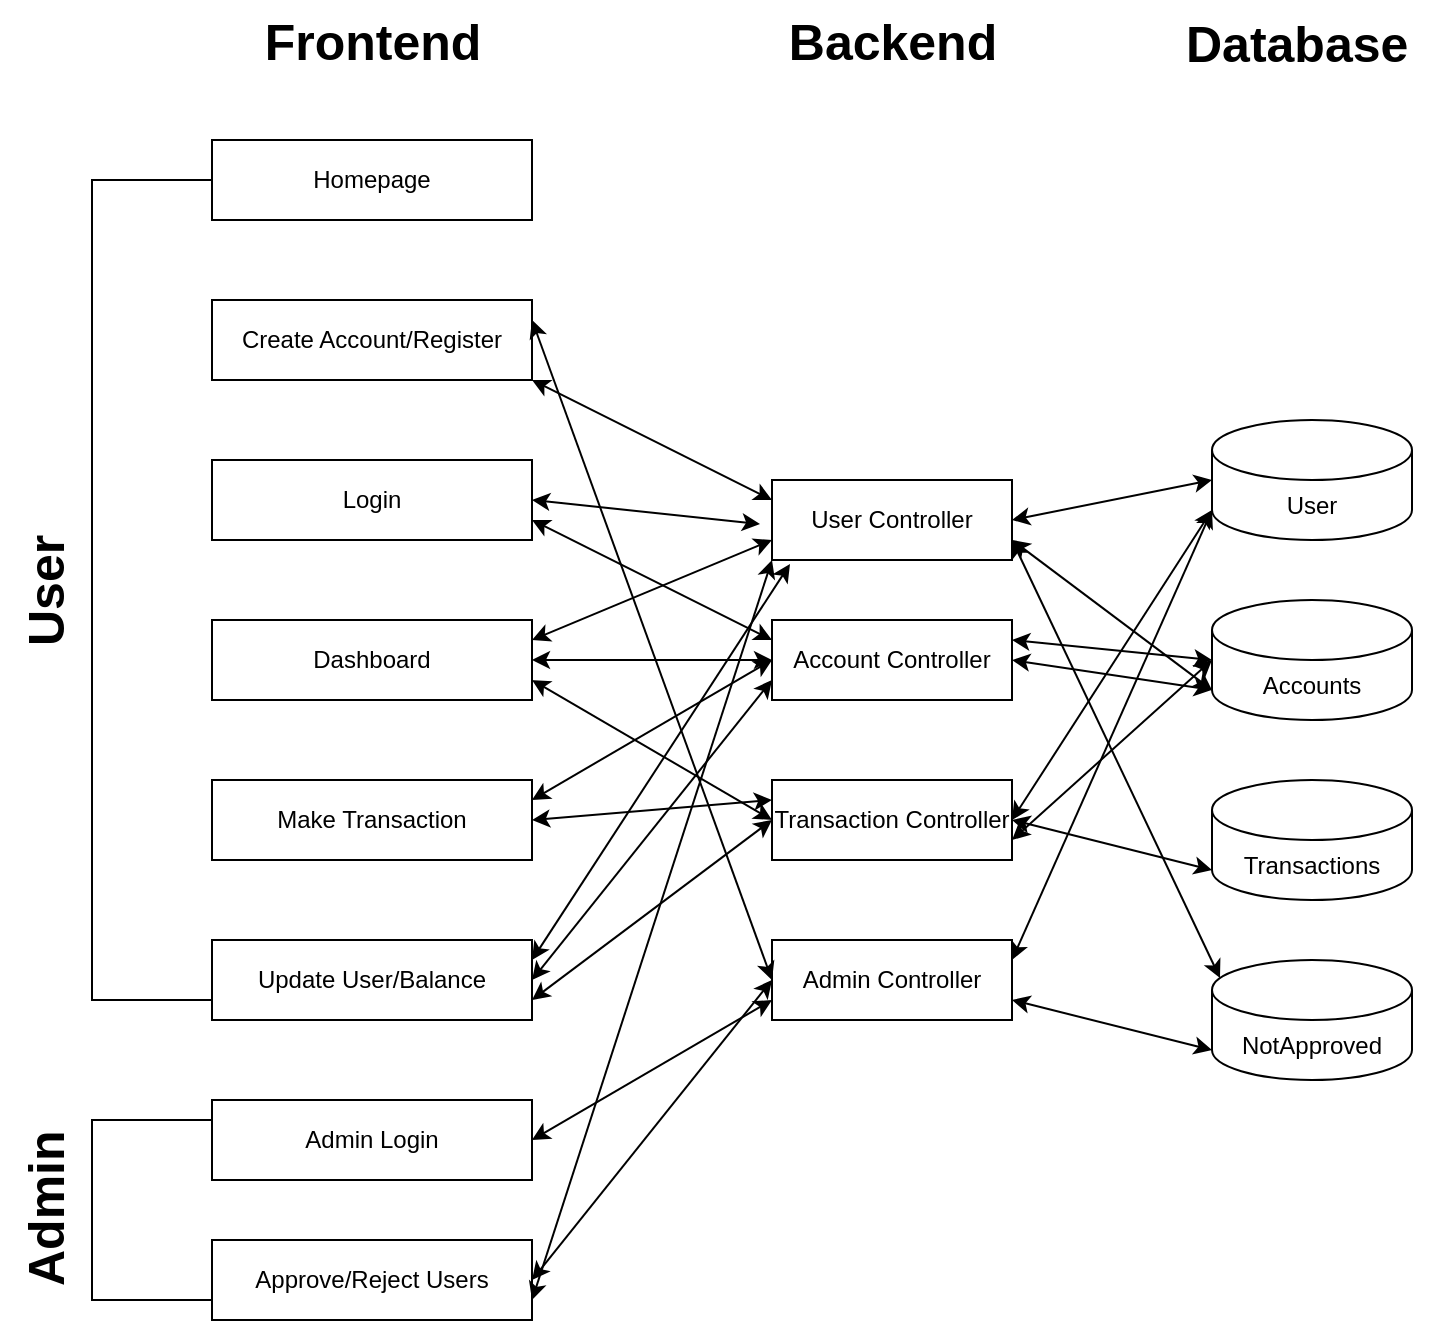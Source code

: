 <mxfile version="21.6.9" type="device">
  <diagram name="Page-1" id="l4T1M4YvDimEv4Y0Doba">
    <mxGraphModel dx="1210" dy="643" grid="1" gridSize="10" guides="1" tooltips="1" connect="1" arrows="1" fold="1" page="1" pageScale="1" pageWidth="850" pageHeight="1100" math="0" shadow="0">
      <root>
        <mxCell id="0" />
        <mxCell id="1" parent="0" />
        <mxCell id="bem6cqZE6O-5WBAvk9Rq-1" value="User Controller" style="rounded=0;whiteSpace=wrap;html=1;" vertex="1" parent="1">
          <mxGeometry x="400" y="320" width="120" height="40" as="geometry" />
        </mxCell>
        <mxCell id="bem6cqZE6O-5WBAvk9Rq-2" value="Account Controller" style="rounded=0;whiteSpace=wrap;html=1;" vertex="1" parent="1">
          <mxGeometry x="400" y="390" width="120" height="40" as="geometry" />
        </mxCell>
        <mxCell id="bem6cqZE6O-5WBAvk9Rq-4" value="Transaction Controller" style="rounded=0;whiteSpace=wrap;html=1;" vertex="1" parent="1">
          <mxGeometry x="400" y="470" width="120" height="40" as="geometry" />
        </mxCell>
        <mxCell id="bem6cqZE6O-5WBAvk9Rq-5" value="Admin Controller" style="rounded=0;whiteSpace=wrap;html=1;" vertex="1" parent="1">
          <mxGeometry x="400" y="550" width="120" height="40" as="geometry" />
        </mxCell>
        <mxCell id="bem6cqZE6O-5WBAvk9Rq-6" value="User" style="shape=cylinder3;whiteSpace=wrap;html=1;boundedLbl=1;backgroundOutline=1;size=15;" vertex="1" parent="1">
          <mxGeometry x="620" y="290" width="100" height="60" as="geometry" />
        </mxCell>
        <mxCell id="bem6cqZE6O-5WBAvk9Rq-8" value="Accounts" style="shape=cylinder3;whiteSpace=wrap;html=1;boundedLbl=1;backgroundOutline=1;size=15;" vertex="1" parent="1">
          <mxGeometry x="620" y="380" width="100" height="60" as="geometry" />
        </mxCell>
        <mxCell id="bem6cqZE6O-5WBAvk9Rq-11" value="Transactions" style="shape=cylinder3;whiteSpace=wrap;html=1;boundedLbl=1;backgroundOutline=1;size=15;" vertex="1" parent="1">
          <mxGeometry x="620" y="470" width="100" height="60" as="geometry" />
        </mxCell>
        <mxCell id="bem6cqZE6O-5WBAvk9Rq-12" value="NotApproved" style="shape=cylinder3;whiteSpace=wrap;html=1;boundedLbl=1;backgroundOutline=1;size=15;" vertex="1" parent="1">
          <mxGeometry x="620" y="560" width="100" height="60" as="geometry" />
        </mxCell>
        <mxCell id="bem6cqZE6O-5WBAvk9Rq-13" value="Homepage" style="rounded=0;whiteSpace=wrap;html=1;" vertex="1" parent="1">
          <mxGeometry x="120" y="150" width="160" height="40" as="geometry" />
        </mxCell>
        <mxCell id="bem6cqZE6O-5WBAvk9Rq-15" value="Create Account/Register" style="rounded=0;whiteSpace=wrap;html=1;" vertex="1" parent="1">
          <mxGeometry x="120" y="230" width="160" height="40" as="geometry" />
        </mxCell>
        <mxCell id="bem6cqZE6O-5WBAvk9Rq-16" value="Dashboard" style="rounded=0;whiteSpace=wrap;html=1;" vertex="1" parent="1">
          <mxGeometry x="120" y="390" width="160" height="40" as="geometry" />
        </mxCell>
        <mxCell id="bem6cqZE6O-5WBAvk9Rq-17" value="Make Transaction" style="rounded=0;whiteSpace=wrap;html=1;" vertex="1" parent="1">
          <mxGeometry x="120" y="470" width="160" height="40" as="geometry" />
        </mxCell>
        <mxCell id="bem6cqZE6O-5WBAvk9Rq-18" value="Update User/Balance" style="rounded=0;whiteSpace=wrap;html=1;" vertex="1" parent="1">
          <mxGeometry x="120" y="550" width="160" height="40" as="geometry" />
        </mxCell>
        <mxCell id="bem6cqZE6O-5WBAvk9Rq-19" value="Login" style="rounded=0;whiteSpace=wrap;html=1;" vertex="1" parent="1">
          <mxGeometry x="120" y="310" width="160" height="40" as="geometry" />
        </mxCell>
        <mxCell id="bem6cqZE6O-5WBAvk9Rq-20" value="Approve/Reject Users" style="rounded=0;whiteSpace=wrap;html=1;" vertex="1" parent="1">
          <mxGeometry x="120" y="700" width="160" height="40" as="geometry" />
        </mxCell>
        <mxCell id="bem6cqZE6O-5WBAvk9Rq-21" value="Admin Login" style="rounded=0;whiteSpace=wrap;html=1;" vertex="1" parent="1">
          <mxGeometry x="120" y="630" width="160" height="40" as="geometry" />
        </mxCell>
        <mxCell id="bem6cqZE6O-5WBAvk9Rq-27" value="" style="endArrow=classic;startArrow=classic;html=1;rounded=0;entryX=1;entryY=1;entryDx=0;entryDy=0;exitX=0;exitY=0.25;exitDx=0;exitDy=0;" edge="1" parent="1" source="bem6cqZE6O-5WBAvk9Rq-1" target="bem6cqZE6O-5WBAvk9Rq-15">
          <mxGeometry width="50" height="50" relative="1" as="geometry">
            <mxPoint x="410" y="310" as="sourcePoint" />
            <mxPoint x="290" y="240" as="targetPoint" />
          </mxGeometry>
        </mxCell>
        <mxCell id="bem6cqZE6O-5WBAvk9Rq-28" value="" style="endArrow=classic;startArrow=classic;html=1;rounded=0;exitX=0;exitY=0.5;exitDx=0;exitDy=0;" edge="1" parent="1" source="bem6cqZE6O-5WBAvk9Rq-5">
          <mxGeometry width="50" height="50" relative="1" as="geometry">
            <mxPoint x="420" y="320" as="sourcePoint" />
            <mxPoint x="280" y="240" as="targetPoint" />
          </mxGeometry>
        </mxCell>
        <mxCell id="bem6cqZE6O-5WBAvk9Rq-29" value="" style="endArrow=classic;startArrow=classic;html=1;rounded=0;entryX=1;entryY=0.5;entryDx=0;entryDy=0;exitX=-0.05;exitY=0.55;exitDx=0;exitDy=0;exitPerimeter=0;" edge="1" parent="1" source="bem6cqZE6O-5WBAvk9Rq-1" target="bem6cqZE6O-5WBAvk9Rq-19">
          <mxGeometry width="50" height="50" relative="1" as="geometry">
            <mxPoint x="430" y="330" as="sourcePoint" />
            <mxPoint x="310" y="260" as="targetPoint" />
          </mxGeometry>
        </mxCell>
        <mxCell id="bem6cqZE6O-5WBAvk9Rq-32" value="" style="endArrow=classic;startArrow=classic;html=1;rounded=0;entryX=1;entryY=0.75;entryDx=0;entryDy=0;exitX=0;exitY=0.5;exitDx=0;exitDy=0;" edge="1" parent="1" source="bem6cqZE6O-5WBAvk9Rq-4" target="bem6cqZE6O-5WBAvk9Rq-16">
          <mxGeometry width="50" height="50" relative="1" as="geometry">
            <mxPoint x="460" y="360" as="sourcePoint" />
            <mxPoint x="340" y="290" as="targetPoint" />
          </mxGeometry>
        </mxCell>
        <mxCell id="bem6cqZE6O-5WBAvk9Rq-33" value="" style="endArrow=classic;startArrow=classic;html=1;rounded=0;entryX=1;entryY=0.25;entryDx=0;entryDy=0;exitX=0;exitY=0.75;exitDx=0;exitDy=0;" edge="1" parent="1" source="bem6cqZE6O-5WBAvk9Rq-1" target="bem6cqZE6O-5WBAvk9Rq-16">
          <mxGeometry width="50" height="50" relative="1" as="geometry">
            <mxPoint x="470" y="370" as="sourcePoint" />
            <mxPoint x="350" y="300" as="targetPoint" />
          </mxGeometry>
        </mxCell>
        <mxCell id="bem6cqZE6O-5WBAvk9Rq-34" value="" style="endArrow=classic;startArrow=classic;html=1;rounded=0;entryX=1;entryY=0.5;entryDx=0;entryDy=0;exitX=0;exitY=0.5;exitDx=0;exitDy=0;" edge="1" parent="1" source="bem6cqZE6O-5WBAvk9Rq-2" target="bem6cqZE6O-5WBAvk9Rq-16">
          <mxGeometry width="50" height="50" relative="1" as="geometry">
            <mxPoint x="480" y="380" as="sourcePoint" />
            <mxPoint x="360" y="310" as="targetPoint" />
          </mxGeometry>
        </mxCell>
        <mxCell id="bem6cqZE6O-5WBAvk9Rq-35" value="" style="endArrow=classic;startArrow=classic;html=1;rounded=0;entryX=1;entryY=0.5;entryDx=0;entryDy=0;exitX=0;exitY=0.75;exitDx=0;exitDy=0;" edge="1" parent="1" source="bem6cqZE6O-5WBAvk9Rq-5" target="bem6cqZE6O-5WBAvk9Rq-21">
          <mxGeometry width="50" height="50" relative="1" as="geometry">
            <mxPoint x="490" y="390" as="sourcePoint" />
            <mxPoint x="370" y="320" as="targetPoint" />
          </mxGeometry>
        </mxCell>
        <mxCell id="bem6cqZE6O-5WBAvk9Rq-36" value="" style="endArrow=classic;startArrow=classic;html=1;rounded=0;entryX=1;entryY=0.5;entryDx=0;entryDy=0;exitX=0;exitY=0.5;exitDx=0;exitDy=0;" edge="1" parent="1" source="bem6cqZE6O-5WBAvk9Rq-5" target="bem6cqZE6O-5WBAvk9Rq-20">
          <mxGeometry width="50" height="50" relative="1" as="geometry">
            <mxPoint x="500" y="400" as="sourcePoint" />
            <mxPoint x="380" y="330" as="targetPoint" />
          </mxGeometry>
        </mxCell>
        <mxCell id="bem6cqZE6O-5WBAvk9Rq-37" value="" style="endArrow=classic;startArrow=classic;html=1;rounded=0;entryX=1;entryY=0.75;entryDx=0;entryDy=0;exitX=0;exitY=1;exitDx=0;exitDy=0;" edge="1" parent="1" source="bem6cqZE6O-5WBAvk9Rq-1" target="bem6cqZE6O-5WBAvk9Rq-20">
          <mxGeometry width="50" height="50" relative="1" as="geometry">
            <mxPoint x="510" y="410" as="sourcePoint" />
            <mxPoint x="390" y="340" as="targetPoint" />
          </mxGeometry>
        </mxCell>
        <mxCell id="bem6cqZE6O-5WBAvk9Rq-38" value="" style="endArrow=classic;startArrow=classic;html=1;rounded=0;entryX=1;entryY=0.75;entryDx=0;entryDy=0;exitX=0;exitY=1;exitDx=0;exitDy=-15;exitPerimeter=0;" edge="1" parent="1" source="bem6cqZE6O-5WBAvk9Rq-12" target="bem6cqZE6O-5WBAvk9Rq-5">
          <mxGeometry width="50" height="50" relative="1" as="geometry">
            <mxPoint x="520" y="420" as="sourcePoint" />
            <mxPoint x="400" y="350" as="targetPoint" />
          </mxGeometry>
        </mxCell>
        <mxCell id="bem6cqZE6O-5WBAvk9Rq-39" value="" style="endArrow=classic;startArrow=classic;html=1;rounded=0;entryX=1;entryY=0.25;entryDx=0;entryDy=0;exitX=0;exitY=1;exitDx=0;exitDy=-15;exitPerimeter=0;" edge="1" parent="1" source="bem6cqZE6O-5WBAvk9Rq-6" target="bem6cqZE6O-5WBAvk9Rq-5">
          <mxGeometry width="50" height="50" relative="1" as="geometry">
            <mxPoint x="530" y="430" as="sourcePoint" />
            <mxPoint x="410" y="360" as="targetPoint" />
          </mxGeometry>
        </mxCell>
        <mxCell id="bem6cqZE6O-5WBAvk9Rq-40" value="" style="endArrow=classic;startArrow=classic;html=1;rounded=0;entryX=1;entryY=0.5;entryDx=0;entryDy=0;exitX=0;exitY=0.75;exitDx=0;exitDy=0;" edge="1" parent="1" source="bem6cqZE6O-5WBAvk9Rq-2" target="bem6cqZE6O-5WBAvk9Rq-18">
          <mxGeometry width="50" height="50" relative="1" as="geometry">
            <mxPoint x="540" y="440" as="sourcePoint" />
            <mxPoint x="420" y="370" as="targetPoint" />
          </mxGeometry>
        </mxCell>
        <mxCell id="bem6cqZE6O-5WBAvk9Rq-41" value="" style="endArrow=classic;startArrow=classic;html=1;rounded=0;entryX=1;entryY=0.25;entryDx=0;entryDy=0;exitX=0.075;exitY=1.05;exitDx=0;exitDy=0;exitPerimeter=0;" edge="1" parent="1" source="bem6cqZE6O-5WBAvk9Rq-1" target="bem6cqZE6O-5WBAvk9Rq-18">
          <mxGeometry width="50" height="50" relative="1" as="geometry">
            <mxPoint x="400" y="380" as="sourcePoint" />
            <mxPoint x="430" y="380" as="targetPoint" />
          </mxGeometry>
        </mxCell>
        <mxCell id="bem6cqZE6O-5WBAvk9Rq-42" value="" style="endArrow=classic;startArrow=classic;html=1;rounded=0;entryX=1;entryY=0.75;entryDx=0;entryDy=0;exitX=0;exitY=0.5;exitDx=0;exitDy=0;" edge="1" parent="1" source="bem6cqZE6O-5WBAvk9Rq-4" target="bem6cqZE6O-5WBAvk9Rq-18">
          <mxGeometry width="50" height="50" relative="1" as="geometry">
            <mxPoint x="560" y="460" as="sourcePoint" />
            <mxPoint x="440" y="390" as="targetPoint" />
          </mxGeometry>
        </mxCell>
        <mxCell id="bem6cqZE6O-5WBAvk9Rq-45" value="" style="endArrow=classic;startArrow=classic;html=1;rounded=0;entryX=1;entryY=0.5;entryDx=0;entryDy=0;exitX=0;exitY=1;exitDx=0;exitDy=-15;exitPerimeter=0;" edge="1" parent="1" source="bem6cqZE6O-5WBAvk9Rq-8" target="bem6cqZE6O-5WBAvk9Rq-2">
          <mxGeometry width="50" height="50" relative="1" as="geometry">
            <mxPoint x="640" y="625" as="sourcePoint" />
            <mxPoint x="540" y="650" as="targetPoint" />
          </mxGeometry>
        </mxCell>
        <mxCell id="bem6cqZE6O-5WBAvk9Rq-46" value="" style="endArrow=classic;startArrow=classic;html=1;rounded=0;entryX=1;entryY=0.5;entryDx=0;entryDy=0;exitX=0;exitY=1;exitDx=0;exitDy=-15;exitPerimeter=0;" edge="1" parent="1" source="bem6cqZE6O-5WBAvk9Rq-11" target="bem6cqZE6O-5WBAvk9Rq-4">
          <mxGeometry width="50" height="50" relative="1" as="geometry">
            <mxPoint x="650" y="635" as="sourcePoint" />
            <mxPoint x="550" y="660" as="targetPoint" />
          </mxGeometry>
        </mxCell>
        <mxCell id="bem6cqZE6O-5WBAvk9Rq-47" value="" style="endArrow=classic;startArrow=classic;html=1;rounded=0;entryX=1;entryY=0.5;entryDx=0;entryDy=0;exitX=0;exitY=0.5;exitDx=0;exitDy=0;exitPerimeter=0;" edge="1" parent="1" source="bem6cqZE6O-5WBAvk9Rq-6" target="bem6cqZE6O-5WBAvk9Rq-1">
          <mxGeometry width="50" height="50" relative="1" as="geometry">
            <mxPoint x="660" y="645" as="sourcePoint" />
            <mxPoint x="560" y="670" as="targetPoint" />
          </mxGeometry>
        </mxCell>
        <mxCell id="bem6cqZE6O-5WBAvk9Rq-48" value="" style="endArrow=classic;startArrow=classic;html=1;rounded=0;entryX=1;entryY=0.75;entryDx=0;entryDy=0;exitX=0;exitY=0.25;exitDx=0;exitDy=0;" edge="1" parent="1" source="bem6cqZE6O-5WBAvk9Rq-2" target="bem6cqZE6O-5WBAvk9Rq-19">
          <mxGeometry width="50" height="50" relative="1" as="geometry">
            <mxPoint x="400" y="440" as="sourcePoint" />
            <mxPoint x="570" y="680" as="targetPoint" />
          </mxGeometry>
        </mxCell>
        <mxCell id="bem6cqZE6O-5WBAvk9Rq-49" value="" style="endArrow=classic;startArrow=classic;html=1;rounded=0;entryX=1;entryY=0.5;entryDx=0;entryDy=0;exitX=0;exitY=0.25;exitDx=0;exitDy=0;" edge="1" parent="1" source="bem6cqZE6O-5WBAvk9Rq-4" target="bem6cqZE6O-5WBAvk9Rq-17">
          <mxGeometry width="50" height="50" relative="1" as="geometry">
            <mxPoint x="680" y="665" as="sourcePoint" />
            <mxPoint x="580" y="690" as="targetPoint" />
          </mxGeometry>
        </mxCell>
        <mxCell id="bem6cqZE6O-5WBAvk9Rq-50" value="" style="endArrow=classic;startArrow=classic;html=1;rounded=0;entryX=1;entryY=0.25;entryDx=0;entryDy=0;" edge="1" parent="1" target="bem6cqZE6O-5WBAvk9Rq-17">
          <mxGeometry width="50" height="50" relative="1" as="geometry">
            <mxPoint x="400" y="410" as="sourcePoint" />
            <mxPoint x="590" y="700" as="targetPoint" />
          </mxGeometry>
        </mxCell>
        <mxCell id="bem6cqZE6O-5WBAvk9Rq-51" value="" style="endArrow=classic;startArrow=classic;html=1;rounded=0;entryX=1;entryY=0.75;entryDx=0;entryDy=0;exitX=0;exitY=0.5;exitDx=0;exitDy=0;exitPerimeter=0;" edge="1" parent="1" source="bem6cqZE6O-5WBAvk9Rq-8" target="bem6cqZE6O-5WBAvk9Rq-4">
          <mxGeometry width="50" height="50" relative="1" as="geometry">
            <mxPoint x="700" y="685" as="sourcePoint" />
            <mxPoint x="600" y="710" as="targetPoint" />
          </mxGeometry>
        </mxCell>
        <mxCell id="bem6cqZE6O-5WBAvk9Rq-52" value="" style="endArrow=classic;startArrow=classic;html=1;rounded=0;entryX=1;entryY=0.5;entryDx=0;entryDy=0;exitX=0;exitY=1;exitDx=0;exitDy=-15;exitPerimeter=0;" edge="1" parent="1" source="bem6cqZE6O-5WBAvk9Rq-6" target="bem6cqZE6O-5WBAvk9Rq-4">
          <mxGeometry width="50" height="50" relative="1" as="geometry">
            <mxPoint x="710" y="695" as="sourcePoint" />
            <mxPoint x="610" y="720" as="targetPoint" />
          </mxGeometry>
        </mxCell>
        <mxCell id="bem6cqZE6O-5WBAvk9Rq-54" value="" style="endArrow=classic;startArrow=classic;html=1;rounded=0;entryX=1;entryY=0.75;entryDx=0;entryDy=0;exitX=0.04;exitY=0.15;exitDx=0;exitDy=0;exitPerimeter=0;" edge="1" parent="1" source="bem6cqZE6O-5WBAvk9Rq-12" target="bem6cqZE6O-5WBAvk9Rq-1">
          <mxGeometry width="50" height="50" relative="1" as="geometry">
            <mxPoint x="630" y="330" as="sourcePoint" />
            <mxPoint x="530" y="390" as="targetPoint" />
          </mxGeometry>
        </mxCell>
        <mxCell id="bem6cqZE6O-5WBAvk9Rq-55" value="" style="endArrow=classic;startArrow=classic;html=1;rounded=0;exitX=0;exitY=1;exitDx=0;exitDy=-15;exitPerimeter=0;entryX=1;entryY=0.75;entryDx=0;entryDy=0;" edge="1" parent="1" source="bem6cqZE6O-5WBAvk9Rq-8" target="bem6cqZE6O-5WBAvk9Rq-1">
          <mxGeometry width="50" height="50" relative="1" as="geometry">
            <mxPoint x="640" y="340" as="sourcePoint" />
            <mxPoint x="530" y="390" as="targetPoint" />
          </mxGeometry>
        </mxCell>
        <mxCell id="bem6cqZE6O-5WBAvk9Rq-56" value="" style="endArrow=classic;startArrow=classic;html=1;rounded=0;entryX=1;entryY=0.25;entryDx=0;entryDy=0;exitX=0;exitY=0.5;exitDx=0;exitDy=0;exitPerimeter=0;" edge="1" parent="1" source="bem6cqZE6O-5WBAvk9Rq-8" target="bem6cqZE6O-5WBAvk9Rq-2">
          <mxGeometry width="50" height="50" relative="1" as="geometry">
            <mxPoint x="650" y="350" as="sourcePoint" />
            <mxPoint x="550" y="410" as="targetPoint" />
          </mxGeometry>
        </mxCell>
        <mxCell id="bem6cqZE6O-5WBAvk9Rq-57" value="&lt;b&gt;&lt;font style=&quot;font-size: 25px;&quot;&gt;Frontend&lt;/font&gt;&lt;/b&gt;" style="text;html=1;align=center;verticalAlign=middle;resizable=0;points=[];autosize=1;strokeColor=none;fillColor=none;" vertex="1" parent="1">
          <mxGeometry x="135" y="80" width="130" height="40" as="geometry" />
        </mxCell>
        <mxCell id="bem6cqZE6O-5WBAvk9Rq-58" value="&lt;font size=&quot;1&quot;&gt;&lt;b style=&quot;font-size: 25px;&quot;&gt;Backend&lt;/b&gt;&lt;/font&gt;" style="text;html=1;align=center;verticalAlign=middle;resizable=0;points=[];autosize=1;strokeColor=none;fillColor=none;" vertex="1" parent="1">
          <mxGeometry x="395" y="80" width="130" height="40" as="geometry" />
        </mxCell>
        <mxCell id="bem6cqZE6O-5WBAvk9Rq-59" value="&lt;font size=&quot;1&quot;&gt;&lt;b style=&quot;font-size: 25px;&quot;&gt;Database&lt;/b&gt;&lt;/font&gt;" style="text;whiteSpace=wrap;html=1;" vertex="1" parent="1">
          <mxGeometry x="605" y="80" width="130" height="50" as="geometry" />
        </mxCell>
        <mxCell id="bem6cqZE6O-5WBAvk9Rq-60" value="" style="endArrow=none;html=1;rounded=0;exitX=0;exitY=0.75;exitDx=0;exitDy=0;" edge="1" parent="1" source="bem6cqZE6O-5WBAvk9Rq-18">
          <mxGeometry width="50" height="50" relative="1" as="geometry">
            <mxPoint x="80" y="580" as="sourcePoint" />
            <mxPoint x="60" y="170" as="targetPoint" />
            <Array as="points">
              <mxPoint x="60" y="580" />
              <mxPoint x="60" y="340" />
              <mxPoint x="60" y="170" />
              <mxPoint x="120" y="170" />
            </Array>
          </mxGeometry>
        </mxCell>
        <mxCell id="bem6cqZE6O-5WBAvk9Rq-61" value="" style="endArrow=none;html=1;rounded=0;exitX=0;exitY=0.75;exitDx=0;exitDy=0;" edge="1" parent="1" source="bem6cqZE6O-5WBAvk9Rq-20">
          <mxGeometry width="50" height="50" relative="1" as="geometry">
            <mxPoint x="120" y="1050" as="sourcePoint" />
            <mxPoint x="60" y="640" as="targetPoint" />
            <Array as="points">
              <mxPoint x="60" y="730" />
              <mxPoint x="60" y="640" />
              <mxPoint x="120" y="640" />
            </Array>
          </mxGeometry>
        </mxCell>
        <mxCell id="bem6cqZE6O-5WBAvk9Rq-62" value="&lt;b style=&quot;font-size: 25px;&quot;&gt;User&lt;/b&gt;" style="text;whiteSpace=wrap;html=1;rotation=-90;" vertex="1" parent="1">
          <mxGeometry x="-10" y="330" width="100" height="50" as="geometry" />
        </mxCell>
        <mxCell id="bem6cqZE6O-5WBAvk9Rq-63" value="&lt;b style=&quot;font-size: 25px;&quot;&gt;Admin&lt;/b&gt;" style="text;whiteSpace=wrap;html=1;rotation=-90;" vertex="1" parent="1">
          <mxGeometry x="-30" y="630" width="140" height="50" as="geometry" />
        </mxCell>
      </root>
    </mxGraphModel>
  </diagram>
</mxfile>
